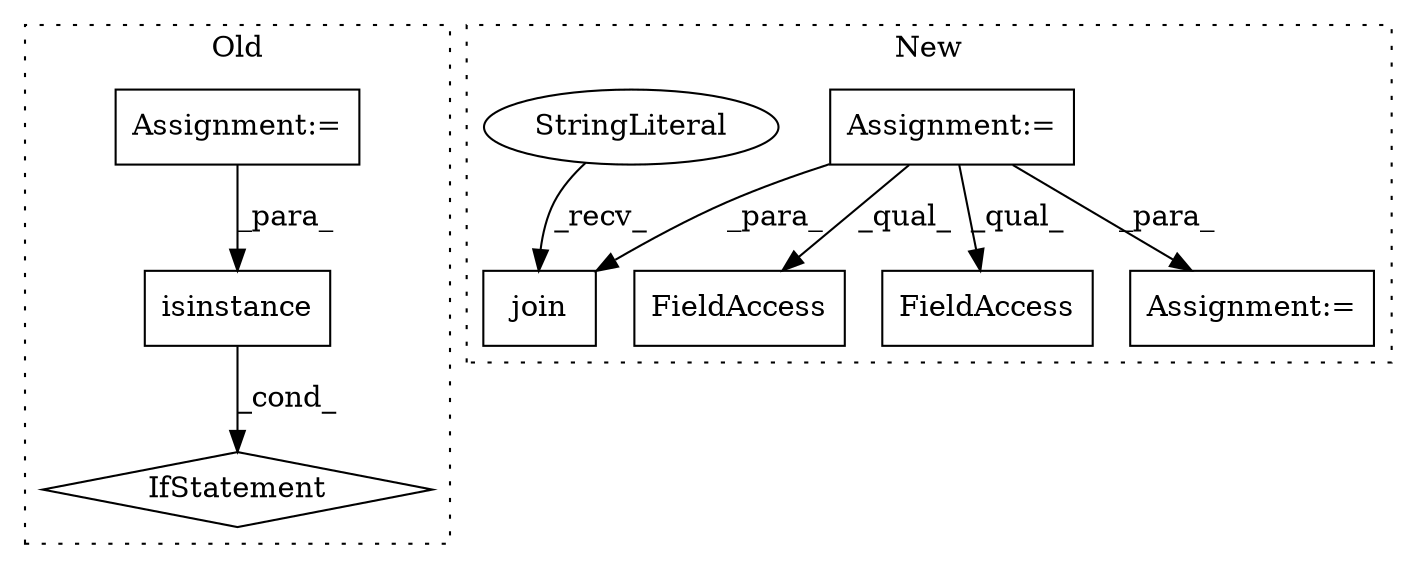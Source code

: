 digraph G {
subgraph cluster0 {
1 [label="isinstance" a="32" s="2856,2894" l="11,1" shape="box"];
3 [label="IfStatement" a="25" s="2895" l="3" shape="diamond"];
8 [label="Assignment:=" a="7" s="2703" l="1" shape="box"];
label = "Old";
style="dotted";
}
subgraph cluster1 {
2 [label="join" a="32" s="3897,4081" l="5,1" shape="box"];
4 [label="Assignment:=" a="7" s="2707" l="1" shape="box"];
5 [label="StringLiteral" a="45" s="3892" l="4" shape="ellipse"];
6 [label="FieldAccess" a="22" s="3425" l="27" shape="box"];
7 [label="FieldAccess" a="22" s="3918" l="27" shape="box"];
9 [label="Assignment:=" a="7" s="2766" l="1" shape="box"];
label = "New";
style="dotted";
}
1 -> 3 [label="_cond_"];
4 -> 2 [label="_para_"];
4 -> 9 [label="_para_"];
4 -> 7 [label="_qual_"];
4 -> 6 [label="_qual_"];
5 -> 2 [label="_recv_"];
8 -> 1 [label="_para_"];
}